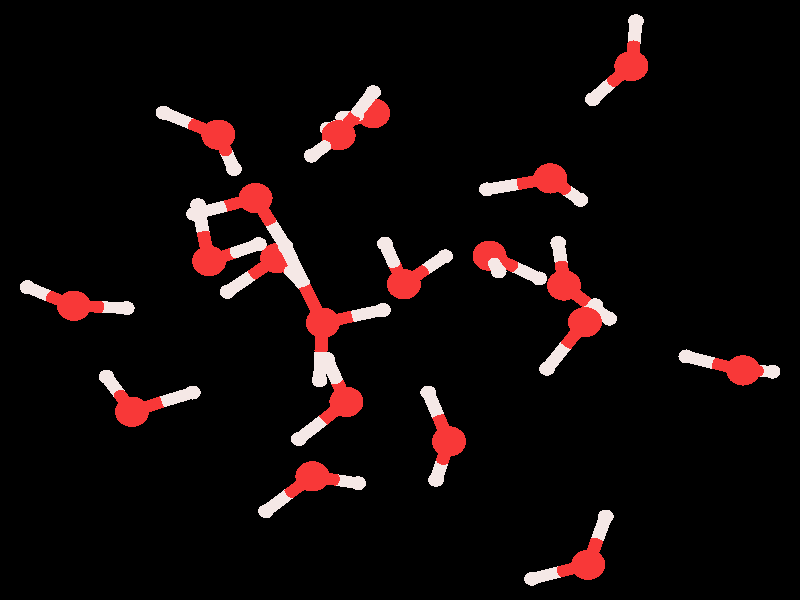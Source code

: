#include "colors.inc"
#include "finish.inc"

global_settings {assumed_gamma 1 max_trace_level 6}
background {color White transmit 1.0}
camera {orthographic angle 0
  right -12.24*x up 10.31*y
  direction 50.00*z
  location <0,0,50.00> look_at <0,0,0>}


light_source {<  2.00,   3.00,  40.00> color White
  area_light <0.70, 0, 0>, <0, 0.70, 0>, 3, 3
  adaptive 1 jitter}
// no fog
#declare simple = finish {phong 0.7}
#declare pale = finish {ambient 0.5 diffuse 0.85 roughness 0.001 specular 0.200 }
#declare intermediate = finish {ambient 0.3 diffuse 0.6 specular 0.1 roughness 0.04}
#declare vmd = finish {ambient 0.0 diffuse 0.65 phong 0.1 phong_size 40.0 specular 0.5 }
#declare jmol = finish {ambient 0.2 diffuse 0.6 specular 1 roughness 0.001 metallic}
#declare ase2 = finish {ambient 0.05 brilliance 3 diffuse 0.6 metallic specular 0.7 roughness 0.04 reflection 0.15}
#declare ase3 = finish {ambient 0.15 brilliance 2 diffuse 0.6 metallic specular 1.0 roughness 0.001 reflection 0.0}
#declare glass = finish {ambient 0.05 diffuse 0.3 specular 1.0 roughness 0.001}
#declare glass2 = finish {ambient 0.01 diffuse 0.3 specular 1.0 reflection 0.25 roughness 0.001}
#declare Rcell = 0.050;
#declare Rbond = 0.100;

#macro atom(LOC, R, COL, TRANS, FIN)
  sphere{LOC, R texture{pigment{color COL transmit TRANS} finish{FIN}}}
#end
#macro constrain(LOC, R, COL, TRANS FIN)
union{torus{R, Rcell rotate 45*z texture{pigment{color COL transmit TRANS} finish{FIN}}}
     torus{R, Rcell rotate -45*z texture{pigment{color COL transmit TRANS} finish{FIN}}}
     translate LOC}
#end

// no cell vertices
atom(<  0.06,   0.27,  -4.23>, 0.26, rgb <0.94, 0.04, 0.04>, 0.0, jmol) // #0
atom(< -0.23,   0.97,  -3.60>, 0.12, rgb <0.91, 0.81, 0.79>, 0.0, jmol) // #1
atom(<  0.69,   0.75,  -4.74>, 0.12, rgb <0.91, 0.81, 0.79>, 0.0, jmol) // #2
atom(< -2.78,   2.84,  -7.09>, 0.26, rgb <0.94, 0.04, 0.04>, 0.0, jmol) // #3
atom(< -3.62,   3.22,  -7.39>, 0.12, rgb <0.91, 0.81, 0.79>, 0.0, jmol) // #4
atom(< -2.54,   2.25,  -7.88>, 0.12, rgb <0.91, 0.81, 0.79>, 0.0, jmol) // #5
atom(<  0.75,  -2.43,  -3.62>, 0.26, rgb <0.94, 0.04, 0.04>, 0.0, jmol) // #6
atom(<  0.55,  -3.09,  -4.31>, 0.12, rgb <0.91, 0.81, 0.79>, 0.0, jmol) // #7
atom(<  0.43,  -1.59,  -3.92>, 0.12, rgb <0.91, 0.81, 0.79>, 0.0, jmol) // #8
atom(< -0.41,   3.21,  -5.71>, 0.26, rgb <0.94, 0.04, 0.04>, 0.0, jmol) // #9
atom(< -0.87,   3.13,  -4.84>, 0.12, rgb <0.91, 0.81, 0.79>, 0.0, jmol) // #10
atom(< -1.11,   2.94,  -6.29>, 0.12, rgb <0.91, 0.81, 0.79>, 0.0, jmol) // #11
atom(< -1.34,  -3.03,  -1.97>, 0.26, rgb <0.94, 0.04, 0.04>, 0.0, jmol) // #12
atom(< -0.64,  -3.15,  -2.66>, 0.12, rgb <0.91, 0.81, 0.79>, 0.0, jmol) // #13
atom(< -2.05,  -3.63,  -2.35>, 0.12, rgb <0.91, 0.81, 0.79>, 0.0, jmol) // #14
atom(< -4.99,  -0.10,  -3.60>, 0.26, rgb <0.94, 0.04, 0.04>, 0.0, jmol) // #15
atom(< -4.18,  -0.14,  -4.12>, 0.12, rgb <0.91, 0.81, 0.79>, 0.0, jmol) // #16
atom(< -5.70,   0.22,  -4.18>, 0.12, rgb <0.91, 0.81, 0.79>, 0.0, jmol) // #17
atom(<  2.83,  -0.38,  -2.91>, 0.26, rgb <0.94, 0.04, 0.04>, 0.0, jmol) // #18
atom(<  2.25,  -1.18,  -3.14>, 0.12, rgb <0.91, 0.81, 0.79>, 0.0, jmol) // #19
atom(<  2.99,  -0.09,  -3.80>, 0.12, rgb <0.91, 0.81, 0.79>, 0.0, jmol) // #20
atom(< -0.94,   2.83,  -3.03>, 0.26, rgb <0.94, 0.04, 0.04>, 0.0, jmol) // #21
atom(< -1.35,   2.48,  -2.17>, 0.12, rgb <0.91, 0.81, 0.79>, 0.0, jmol) // #22
atom(< -0.41,   3.57,  -2.64>, 0.12, rgb <0.91, 0.81, 0.79>, 0.0, jmol) // #23
atom(<  2.30,   2.09,  -7.98>, 0.26, rgb <0.94, 0.04, 0.04>, 0.0, jmol) // #24
atom(<  1.33,   1.90,  -8.15>, 0.12, rgb <0.91, 0.81, 0.79>, 0.0, jmol) // #25
atom(<  2.76,   1.72,  -8.76>, 0.12, rgb <0.91, 0.81, 0.79>, 0.0, jmol) // #26
atom(<  3.54,   4.02,  -6.09>, 0.26, rgb <0.94, 0.04, 0.04>, 0.0, jmol) // #27
atom(<  3.61,   4.79,  -6.65>, 0.12, rgb <0.91, 0.81, 0.79>, 0.0, jmol) // #28
atom(<  2.95,   3.45,  -6.60>, 0.12, rgb <0.91, 0.81, 0.79>, 0.0, jmol) // #29
atom(<  2.51,   0.25,  -5.60>, 0.26, rgb <0.94, 0.04, 0.04>, 0.0, jmol) // #30
atom(<  2.42,   0.98,  -6.28>, 0.12, rgb <0.91, 0.81, 0.79>, 0.0, jmol) // #31
atom(<  3.20,  -0.32,  -5.91>, 0.12, rgb <0.91, 0.81, 0.79>, 0.0, jmol) // #32
atom(<  1.37,   0.76,  -0.95>, 0.26, rgb <0.94, 0.04, 0.04>, 0.0, jmol) // #33
atom(<  2.13,   0.37,  -1.43>, 0.12, rgb <0.91, 0.81, 0.79>, 0.0, jmol) // #34
atom(<  1.51,   0.49,   0.00>, 0.12, rgb <0.91, 0.81, 0.79>, 0.0, jmol) // #35
atom(<  2.88,  -4.55,  -2.78>, 0.26, rgb <0.94, 0.04, 0.04>, 0.0, jmol) // #36
atom(<  2.02,  -4.79,  -3.22>, 0.12, rgb <0.91, 0.81, 0.79>, 0.0, jmol) // #37
atom(<  3.15,  -3.72,  -3.24>, 0.12, rgb <0.91, 0.81, 0.79>, 0.0, jmol) // #38
atom(< -2.21,   1.75,  -0.65>, 0.26, rgb <0.94, 0.04, 0.04>, 0.0, jmol) // #39
atom(< -1.75,   0.92,  -0.99>, 0.12, rgb <0.91, 0.81, 0.79>, 0.0, jmol) // #40
atom(< -3.15,   1.48,  -0.49>, 0.12, rgb <0.91, 0.81, 0.79>, 0.0, jmol) // #41
atom(< -4.10,  -1.92,  -1.72>, 0.26, rgb <0.94, 0.04, 0.04>, 0.0, jmol) // #42
atom(< -4.49,  -1.32,  -2.37>, 0.12, rgb <0.91, 0.81, 0.79>, 0.0, jmol) // #43
atom(< -3.17,  -1.59,  -1.67>, 0.12, rgb <0.91, 0.81, 0.79>, 0.0, jmol) // #44
atom(<  5.25,  -1.21,  -1.60>, 0.26, rgb <0.94, 0.04, 0.04>, 0.0, jmol) // #45
atom(<  4.38,  -0.97,  -1.90>, 0.12, rgb <0.91, 0.81, 0.79>, 0.0, jmol) // #46
atom(<  5.70,  -1.23,  -2.45>, 0.12, rgb <0.91, 0.81, 0.79>, 0.0, jmol) // #47
atom(< -0.82,  -1.75,  -6.39>, 0.26, rgb <0.94, 0.04, 0.04>, 0.0, jmol) // #48
atom(< -1.12,  -1.01,  -5.81>, 0.12, rgb <0.91, 0.81, 0.79>, 0.0, jmol) // #49
atom(< -1.55,  -2.39,  -6.41>, 0.12, rgb <0.91, 0.81, 0.79>, 0.0, jmol) // #50
atom(< -1.88,   0.72,  -8.52>, 0.26, rgb <0.94, 0.04, 0.04>, 0.0, jmol) // #51
atom(< -2.64,   0.14,  -8.83>, 0.12, rgb <0.91, 0.81, 0.79>, 0.0, jmol) // #52
atom(< -1.49,   0.29,  -7.74>, 0.12, rgb <0.91, 0.81, 0.79>, 0.0, jmol) // #53
atom(< -1.18,  -0.39,  -1.45>, 0.26, rgb <0.94, 0.04, 0.04>, 0.0, jmol) // #54
atom(< -1.23,  -1.38,  -1.48>, 0.12, rgb <0.91, 0.81, 0.79>, 0.0, jmol) // #55
atom(< -0.26,  -0.17,  -1.33>, 0.12, rgb <0.91, 0.81, 0.79>, 0.0, jmol) // #56
atom(< -2.92,   0.67,  -4.96>, 0.26, rgb <0.94, 0.04, 0.04>, 0.0, jmol) // #57
atom(< -3.09,   1.63,  -5.29>, 0.12, rgb <0.91, 0.81, 0.79>, 0.0, jmol) // #58
atom(< -2.16,   0.96,  -4.41>, 0.12, rgb <0.91, 0.81, 0.79>, 0.0, jmol) // #59
cylinder {<  0.06,   0.27,  -4.23>, < -0.09,   0.62,  -3.92>, Rbond texture{pigment {color rgb <0.94, 0.04, 0.04> transmit 0.0} finish{jmol}}}
cylinder {< -0.23,   0.97,  -3.60>, < -0.09,   0.62,  -3.92>, Rbond texture{pigment {color rgb <0.91, 0.81, 0.79> transmit 0.0} finish{jmol}}}
cylinder {<  0.06,   0.27,  -4.23>, <  0.37,   0.51,  -4.49>, Rbond texture{pigment {color rgb <0.94, 0.04, 0.04> transmit 0.0} finish{jmol}}}
cylinder {<  0.69,   0.75,  -4.74>, <  0.37,   0.51,  -4.49>, Rbond texture{pigment {color rgb <0.91, 0.81, 0.79> transmit 0.0} finish{jmol}}}
cylinder {< -2.78,   2.84,  -7.09>, < -3.20,   3.03,  -7.24>, Rbond texture{pigment {color rgb <0.94, 0.04, 0.04> transmit 0.0} finish{jmol}}}
cylinder {< -3.62,   3.22,  -7.39>, < -3.20,   3.03,  -7.24>, Rbond texture{pigment {color rgb <0.91, 0.81, 0.79> transmit 0.0} finish{jmol}}}
cylinder {< -2.78,   2.84,  -7.09>, < -2.66,   2.55,  -7.48>, Rbond texture{pigment {color rgb <0.94, 0.04, 0.04> transmit 0.0} finish{jmol}}}
cylinder {< -2.54,   2.25,  -7.88>, < -2.66,   2.55,  -7.48>, Rbond texture{pigment {color rgb <0.91, 0.81, 0.79> transmit 0.0} finish{jmol}}}
cylinder {<  0.75,  -2.43,  -3.62>, <  0.65,  -2.76,  -3.96>, Rbond texture{pigment {color rgb <0.94, 0.04, 0.04> transmit 0.0} finish{jmol}}}
cylinder {<  0.55,  -3.09,  -4.31>, <  0.65,  -2.76,  -3.96>, Rbond texture{pigment {color rgb <0.91, 0.81, 0.79> transmit 0.0} finish{jmol}}}
cylinder {<  0.75,  -2.43,  -3.62>, <  0.59,  -2.01,  -3.77>, Rbond texture{pigment {color rgb <0.94, 0.04, 0.04> transmit 0.0} finish{jmol}}}
cylinder {<  0.43,  -1.59,  -3.92>, <  0.59,  -2.01,  -3.77>, Rbond texture{pigment {color rgb <0.91, 0.81, 0.79> transmit 0.0} finish{jmol}}}
cylinder {< -0.41,   3.21,  -5.71>, < -0.64,   3.17,  -5.27>, Rbond texture{pigment {color rgb <0.94, 0.04, 0.04> transmit 0.0} finish{jmol}}}
cylinder {< -0.87,   3.13,  -4.84>, < -0.64,   3.17,  -5.27>, Rbond texture{pigment {color rgb <0.91, 0.81, 0.79> transmit 0.0} finish{jmol}}}
cylinder {< -0.41,   3.21,  -5.71>, < -0.76,   3.08,  -6.00>, Rbond texture{pigment {color rgb <0.94, 0.04, 0.04> transmit 0.0} finish{jmol}}}
cylinder {< -1.11,   2.94,  -6.29>, < -0.76,   3.08,  -6.00>, Rbond texture{pigment {color rgb <0.91, 0.81, 0.79> transmit 0.0} finish{jmol}}}
cylinder {< -1.34,  -3.03,  -1.97>, < -0.99,  -3.09,  -2.31>, Rbond texture{pigment {color rgb <0.94, 0.04, 0.04> transmit 0.0} finish{jmol}}}
cylinder {< -0.64,  -3.15,  -2.66>, < -0.99,  -3.09,  -2.31>, Rbond texture{pigment {color rgb <0.91, 0.81, 0.79> transmit 0.0} finish{jmol}}}
cylinder {< -1.34,  -3.03,  -1.97>, < -1.70,  -3.33,  -2.16>, Rbond texture{pigment {color rgb <0.94, 0.04, 0.04> transmit 0.0} finish{jmol}}}
cylinder {< -2.05,  -3.63,  -2.35>, < -1.70,  -3.33,  -2.16>, Rbond texture{pigment {color rgb <0.91, 0.81, 0.79> transmit 0.0} finish{jmol}}}
cylinder {< -4.99,  -0.10,  -3.60>, < -5.35,   0.06,  -3.89>, Rbond texture{pigment {color rgb <0.94, 0.04, 0.04> transmit 0.0} finish{jmol}}}
cylinder {< -5.70,   0.22,  -4.18>, < -5.35,   0.06,  -3.89>, Rbond texture{pigment {color rgb <0.91, 0.81, 0.79> transmit 0.0} finish{jmol}}}
cylinder {< -4.99,  -0.10,  -3.60>, < -4.58,  -0.12,  -3.86>, Rbond texture{pigment {color rgb <0.94, 0.04, 0.04> transmit 0.0} finish{jmol}}}
cylinder {< -4.18,  -0.14,  -4.12>, < -4.58,  -0.12,  -3.86>, Rbond texture{pigment {color rgb <0.91, 0.81, 0.79> transmit 0.0} finish{jmol}}}
cylinder {<  2.83,  -0.38,  -2.91>, <  2.54,  -0.78,  -3.02>, Rbond texture{pigment {color rgb <0.94, 0.04, 0.04> transmit 0.0} finish{jmol}}}
cylinder {<  2.25,  -1.18,  -3.14>, <  2.54,  -0.78,  -3.02>, Rbond texture{pigment {color rgb <0.91, 0.81, 0.79> transmit 0.0} finish{jmol}}}
cylinder {<  2.83,  -0.38,  -2.91>, <  2.91,  -0.24,  -3.35>, Rbond texture{pigment {color rgb <0.94, 0.04, 0.04> transmit 0.0} finish{jmol}}}
cylinder {<  2.99,  -0.09,  -3.80>, <  2.91,  -0.24,  -3.35>, Rbond texture{pigment {color rgb <0.91, 0.81, 0.79> transmit 0.0} finish{jmol}}}
cylinder {< -0.94,   2.83,  -3.03>, < -1.14,   2.65,  -2.60>, Rbond texture{pigment {color rgb <0.94, 0.04, 0.04> transmit 0.0} finish{jmol}}}
cylinder {< -1.35,   2.48,  -2.17>, < -1.14,   2.65,  -2.60>, Rbond texture{pigment {color rgb <0.91, 0.81, 0.79> transmit 0.0} finish{jmol}}}
cylinder {< -0.94,   2.83,  -3.03>, < -0.67,   3.20,  -2.84>, Rbond texture{pigment {color rgb <0.94, 0.04, 0.04> transmit 0.0} finish{jmol}}}
cylinder {< -0.41,   3.57,  -2.64>, < -0.67,   3.20,  -2.84>, Rbond texture{pigment {color rgb <0.91, 0.81, 0.79> transmit 0.0} finish{jmol}}}
cylinder {<  2.30,   2.09,  -7.98>, <  2.53,   1.90,  -8.37>, Rbond texture{pigment {color rgb <0.94, 0.04, 0.04> transmit 0.0} finish{jmol}}}
cylinder {<  2.76,   1.72,  -8.76>, <  2.53,   1.90,  -8.37>, Rbond texture{pigment {color rgb <0.91, 0.81, 0.79> transmit 0.0} finish{jmol}}}
cylinder {<  2.30,   2.09,  -7.98>, <  1.81,   1.99,  -8.07>, Rbond texture{pigment {color rgb <0.94, 0.04, 0.04> transmit 0.0} finish{jmol}}}
cylinder {<  1.33,   1.90,  -8.15>, <  1.81,   1.99,  -8.07>, Rbond texture{pigment {color rgb <0.91, 0.81, 0.79> transmit 0.0} finish{jmol}}}
cylinder {<  3.54,   4.02,  -6.09>, <  3.58,   4.40,  -6.37>, Rbond texture{pigment {color rgb <0.94, 0.04, 0.04> transmit 0.0} finish{jmol}}}
cylinder {<  3.61,   4.79,  -6.65>, <  3.58,   4.40,  -6.37>, Rbond texture{pigment {color rgb <0.91, 0.81, 0.79> transmit 0.0} finish{jmol}}}
cylinder {<  3.54,   4.02,  -6.09>, <  3.24,   3.74,  -6.34>, Rbond texture{pigment {color rgb <0.94, 0.04, 0.04> transmit 0.0} finish{jmol}}}
cylinder {<  2.95,   3.45,  -6.60>, <  3.24,   3.74,  -6.34>, Rbond texture{pigment {color rgb <0.91, 0.81, 0.79> transmit 0.0} finish{jmol}}}
cylinder {<  2.51,   0.25,  -5.60>, <  2.85,  -0.04,  -5.75>, Rbond texture{pigment {color rgb <0.94, 0.04, 0.04> transmit 0.0} finish{jmol}}}
cylinder {<  3.20,  -0.32,  -5.91>, <  2.85,  -0.04,  -5.75>, Rbond texture{pigment {color rgb <0.91, 0.81, 0.79> transmit 0.0} finish{jmol}}}
cylinder {<  2.51,   0.25,  -5.60>, <  2.47,   0.61,  -5.94>, Rbond texture{pigment {color rgb <0.94, 0.04, 0.04> transmit 0.0} finish{jmol}}}
cylinder {<  2.42,   0.98,  -6.28>, <  2.47,   0.61,  -5.94>, Rbond texture{pigment {color rgb <0.91, 0.81, 0.79> transmit 0.0} finish{jmol}}}
cylinder {<  1.37,   0.76,  -0.95>, <  1.44,   0.63,  -0.48>, Rbond texture{pigment {color rgb <0.94, 0.04, 0.04> transmit 0.0} finish{jmol}}}
cylinder {<  1.51,   0.49,   0.00>, <  1.44,   0.63,  -0.48>, Rbond texture{pigment {color rgb <0.91, 0.81, 0.79> transmit 0.0} finish{jmol}}}
cylinder {<  1.37,   0.76,  -0.95>, <  1.75,   0.57,  -1.19>, Rbond texture{pigment {color rgb <0.94, 0.04, 0.04> transmit 0.0} finish{jmol}}}
cylinder {<  2.13,   0.37,  -1.43>, <  1.75,   0.57,  -1.19>, Rbond texture{pigment {color rgb <0.91, 0.81, 0.79> transmit 0.0} finish{jmol}}}
cylinder {<  2.88,  -4.55,  -2.78>, <  3.01,  -4.14,  -3.01>, Rbond texture{pigment {color rgb <0.94, 0.04, 0.04> transmit 0.0} finish{jmol}}}
cylinder {<  3.15,  -3.72,  -3.24>, <  3.01,  -4.14,  -3.01>, Rbond texture{pigment {color rgb <0.91, 0.81, 0.79> transmit 0.0} finish{jmol}}}
cylinder {<  2.88,  -4.55,  -2.78>, <  2.45,  -4.67,  -3.00>, Rbond texture{pigment {color rgb <0.94, 0.04, 0.04> transmit 0.0} finish{jmol}}}
cylinder {<  2.02,  -4.79,  -3.22>, <  2.45,  -4.67,  -3.00>, Rbond texture{pigment {color rgb <0.91, 0.81, 0.79> transmit 0.0} finish{jmol}}}
cylinder {< -2.21,   1.75,  -0.65>, < -1.98,   1.33,  -0.82>, Rbond texture{pigment {color rgb <0.94, 0.04, 0.04> transmit 0.0} finish{jmol}}}
cylinder {< -1.75,   0.92,  -0.99>, < -1.98,   1.33,  -0.82>, Rbond texture{pigment {color rgb <0.91, 0.81, 0.79> transmit 0.0} finish{jmol}}}
cylinder {< -2.21,   1.75,  -0.65>, < -2.68,   1.61,  -0.57>, Rbond texture{pigment {color rgb <0.94, 0.04, 0.04> transmit 0.0} finish{jmol}}}
cylinder {< -3.15,   1.48,  -0.49>, < -2.68,   1.61,  -0.57>, Rbond texture{pigment {color rgb <0.91, 0.81, 0.79> transmit 0.0} finish{jmol}}}
cylinder {< -1.75,   0.92,  -0.99>, < -1.47,   0.26,  -1.22>, Rbond texture{pigment {color rgb <0.91, 0.81, 0.79> transmit 0.0} finish{jmol}}}
cylinder {< -1.18,  -0.39,  -1.45>, < -1.47,   0.26,  -1.22>, Rbond texture{pigment {color rgb <0.94, 0.04, 0.04> transmit 0.0} finish{jmol}}}
cylinder {< -4.10,  -1.92,  -1.72>, < -4.29,  -1.62,  -2.04>, Rbond texture{pigment {color rgb <0.94, 0.04, 0.04> transmit 0.0} finish{jmol}}}
cylinder {< -4.49,  -1.32,  -2.37>, < -4.29,  -1.62,  -2.04>, Rbond texture{pigment {color rgb <0.91, 0.81, 0.79> transmit 0.0} finish{jmol}}}
cylinder {< -4.10,  -1.92,  -1.72>, < -3.64,  -1.75,  -1.69>, Rbond texture{pigment {color rgb <0.94, 0.04, 0.04> transmit 0.0} finish{jmol}}}
cylinder {< -3.17,  -1.59,  -1.67>, < -3.64,  -1.75,  -1.69>, Rbond texture{pigment {color rgb <0.91, 0.81, 0.79> transmit 0.0} finish{jmol}}}
cylinder {<  5.25,  -1.21,  -1.60>, <  5.48,  -1.22,  -2.03>, Rbond texture{pigment {color rgb <0.94, 0.04, 0.04> transmit 0.0} finish{jmol}}}
cylinder {<  5.70,  -1.23,  -2.45>, <  5.48,  -1.22,  -2.03>, Rbond texture{pigment {color rgb <0.91, 0.81, 0.79> transmit 0.0} finish{jmol}}}
cylinder {<  5.25,  -1.21,  -1.60>, <  4.81,  -1.09,  -1.75>, Rbond texture{pigment {color rgb <0.94, 0.04, 0.04> transmit 0.0} finish{jmol}}}
cylinder {<  4.38,  -0.97,  -1.90>, <  4.81,  -1.09,  -1.75>, Rbond texture{pigment {color rgb <0.91, 0.81, 0.79> transmit 0.0} finish{jmol}}}
cylinder {< -0.82,  -1.75,  -6.39>, < -1.18,  -2.07,  -6.40>, Rbond texture{pigment {color rgb <0.94, 0.04, 0.04> transmit 0.0} finish{jmol}}}
cylinder {< -1.55,  -2.39,  -6.41>, < -1.18,  -2.07,  -6.40>, Rbond texture{pigment {color rgb <0.91, 0.81, 0.79> transmit 0.0} finish{jmol}}}
cylinder {< -0.82,  -1.75,  -6.39>, < -0.97,  -1.38,  -6.10>, Rbond texture{pigment {color rgb <0.94, 0.04, 0.04> transmit 0.0} finish{jmol}}}
cylinder {< -1.12,  -1.01,  -5.81>, < -0.97,  -1.38,  -6.10>, Rbond texture{pigment {color rgb <0.91, 0.81, 0.79> transmit 0.0} finish{jmol}}}
cylinder {< -1.88,   0.72,  -8.52>, < -2.26,   0.43,  -8.67>, Rbond texture{pigment {color rgb <0.94, 0.04, 0.04> transmit 0.0} finish{jmol}}}
cylinder {< -2.64,   0.14,  -8.83>, < -2.26,   0.43,  -8.67>, Rbond texture{pigment {color rgb <0.91, 0.81, 0.79> transmit 0.0} finish{jmol}}}
cylinder {< -1.88,   0.72,  -8.52>, < -1.69,   0.51,  -8.13>, Rbond texture{pigment {color rgb <0.94, 0.04, 0.04> transmit 0.0} finish{jmol}}}
cylinder {< -1.49,   0.29,  -7.74>, < -1.69,   0.51,  -8.13>, Rbond texture{pigment {color rgb <0.91, 0.81, 0.79> transmit 0.0} finish{jmol}}}
cylinder {< -1.18,  -0.39,  -1.45>, < -1.21,  -0.89,  -1.46>, Rbond texture{pigment {color rgb <0.94, 0.04, 0.04> transmit 0.0} finish{jmol}}}
cylinder {< -1.23,  -1.38,  -1.48>, < -1.21,  -0.89,  -1.46>, Rbond texture{pigment {color rgb <0.91, 0.81, 0.79> transmit 0.0} finish{jmol}}}
cylinder {< -1.18,  -0.39,  -1.45>, < -0.72,  -0.28,  -1.39>, Rbond texture{pigment {color rgb <0.94, 0.04, 0.04> transmit 0.0} finish{jmol}}}
cylinder {< -0.26,  -0.17,  -1.33>, < -0.72,  -0.28,  -1.39>, Rbond texture{pigment {color rgb <0.91, 0.81, 0.79> transmit 0.0} finish{jmol}}}
cylinder {< -2.92,   0.67,  -4.96>, < -2.54,   0.81,  -4.69>, Rbond texture{pigment {color rgb <0.94, 0.04, 0.04> transmit 0.0} finish{jmol}}}
cylinder {< -2.16,   0.96,  -4.41>, < -2.54,   0.81,  -4.69>, Rbond texture{pigment {color rgb <0.91, 0.81, 0.79> transmit 0.0} finish{jmol}}}
cylinder {< -2.92,   0.67,  -4.96>, < -3.01,   1.15,  -5.13>, Rbond texture{pigment {color rgb <0.94, 0.04, 0.04> transmit 0.0} finish{jmol}}}
cylinder {< -3.09,   1.63,  -5.29>, < -3.01,   1.15,  -5.13>, Rbond texture{pigment {color rgb <0.91, 0.81, 0.79> transmit 0.0} finish{jmol}}}
// no constraints

